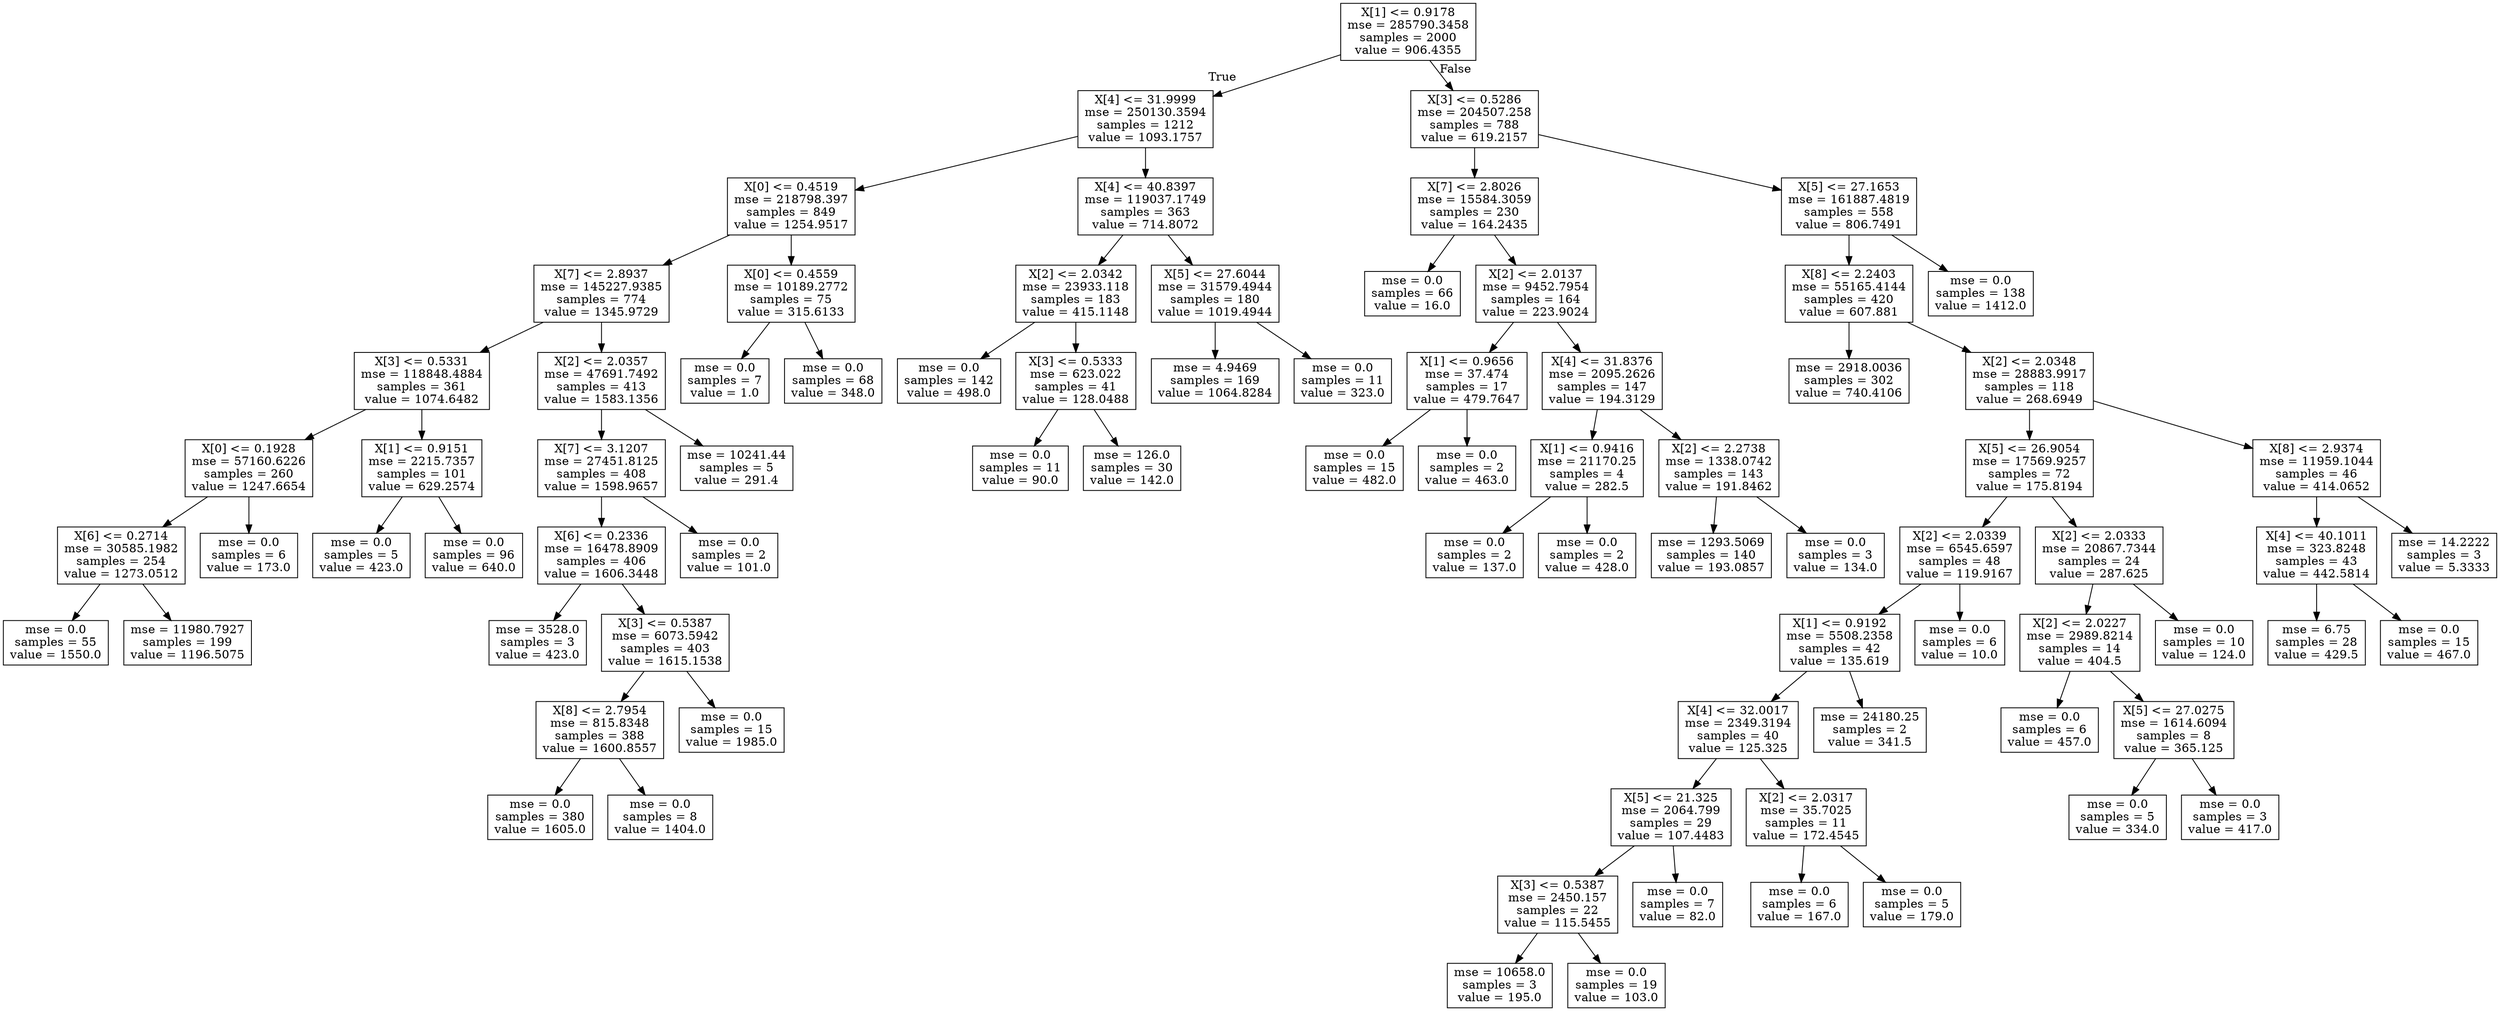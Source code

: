 digraph Tree {
node [shape=box] ;
0 [label="X[1] <= 0.9178\nmse = 285790.3458\nsamples = 2000\nvalue = 906.4355"] ;
1 [label="X[4] <= 31.9999\nmse = 250130.3594\nsamples = 1212\nvalue = 1093.1757"] ;
0 -> 1 [labeldistance=2.5, labelangle=45, headlabel="True"] ;
2 [label="X[0] <= 0.4519\nmse = 218798.397\nsamples = 849\nvalue = 1254.9517"] ;
1 -> 2 ;
3 [label="X[7] <= 2.8937\nmse = 145227.9385\nsamples = 774\nvalue = 1345.9729"] ;
2 -> 3 ;
4 [label="X[3] <= 0.5331\nmse = 118848.4884\nsamples = 361\nvalue = 1074.6482"] ;
3 -> 4 ;
5 [label="X[0] <= 0.1928\nmse = 57160.6226\nsamples = 260\nvalue = 1247.6654"] ;
4 -> 5 ;
6 [label="X[6] <= 0.2714\nmse = 30585.1982\nsamples = 254\nvalue = 1273.0512"] ;
5 -> 6 ;
7 [label="mse = 0.0\nsamples = 55\nvalue = 1550.0"] ;
6 -> 7 ;
8 [label="mse = 11980.7927\nsamples = 199\nvalue = 1196.5075"] ;
6 -> 8 ;
9 [label="mse = 0.0\nsamples = 6\nvalue = 173.0"] ;
5 -> 9 ;
10 [label="X[1] <= 0.9151\nmse = 2215.7357\nsamples = 101\nvalue = 629.2574"] ;
4 -> 10 ;
11 [label="mse = 0.0\nsamples = 5\nvalue = 423.0"] ;
10 -> 11 ;
12 [label="mse = 0.0\nsamples = 96\nvalue = 640.0"] ;
10 -> 12 ;
13 [label="X[2] <= 2.0357\nmse = 47691.7492\nsamples = 413\nvalue = 1583.1356"] ;
3 -> 13 ;
14 [label="X[7] <= 3.1207\nmse = 27451.8125\nsamples = 408\nvalue = 1598.9657"] ;
13 -> 14 ;
15 [label="X[6] <= 0.2336\nmse = 16478.8909\nsamples = 406\nvalue = 1606.3448"] ;
14 -> 15 ;
16 [label="mse = 3528.0\nsamples = 3\nvalue = 423.0"] ;
15 -> 16 ;
17 [label="X[3] <= 0.5387\nmse = 6073.5942\nsamples = 403\nvalue = 1615.1538"] ;
15 -> 17 ;
18 [label="X[8] <= 2.7954\nmse = 815.8348\nsamples = 388\nvalue = 1600.8557"] ;
17 -> 18 ;
19 [label="mse = 0.0\nsamples = 380\nvalue = 1605.0"] ;
18 -> 19 ;
20 [label="mse = 0.0\nsamples = 8\nvalue = 1404.0"] ;
18 -> 20 ;
21 [label="mse = 0.0\nsamples = 15\nvalue = 1985.0"] ;
17 -> 21 ;
22 [label="mse = 0.0\nsamples = 2\nvalue = 101.0"] ;
14 -> 22 ;
23 [label="mse = 10241.44\nsamples = 5\nvalue = 291.4"] ;
13 -> 23 ;
24 [label="X[0] <= 0.4559\nmse = 10189.2772\nsamples = 75\nvalue = 315.6133"] ;
2 -> 24 ;
25 [label="mse = 0.0\nsamples = 7\nvalue = 1.0"] ;
24 -> 25 ;
26 [label="mse = 0.0\nsamples = 68\nvalue = 348.0"] ;
24 -> 26 ;
27 [label="X[4] <= 40.8397\nmse = 119037.1749\nsamples = 363\nvalue = 714.8072"] ;
1 -> 27 ;
28 [label="X[2] <= 2.0342\nmse = 23933.118\nsamples = 183\nvalue = 415.1148"] ;
27 -> 28 ;
29 [label="mse = 0.0\nsamples = 142\nvalue = 498.0"] ;
28 -> 29 ;
30 [label="X[3] <= 0.5333\nmse = 623.022\nsamples = 41\nvalue = 128.0488"] ;
28 -> 30 ;
31 [label="mse = 0.0\nsamples = 11\nvalue = 90.0"] ;
30 -> 31 ;
32 [label="mse = 126.0\nsamples = 30\nvalue = 142.0"] ;
30 -> 32 ;
33 [label="X[5] <= 27.6044\nmse = 31579.4944\nsamples = 180\nvalue = 1019.4944"] ;
27 -> 33 ;
34 [label="mse = 4.9469\nsamples = 169\nvalue = 1064.8284"] ;
33 -> 34 ;
35 [label="mse = 0.0\nsamples = 11\nvalue = 323.0"] ;
33 -> 35 ;
36 [label="X[3] <= 0.5286\nmse = 204507.258\nsamples = 788\nvalue = 619.2157"] ;
0 -> 36 [labeldistance=2.5, labelangle=-45, headlabel="False"] ;
37 [label="X[7] <= 2.8026\nmse = 15584.3059\nsamples = 230\nvalue = 164.2435"] ;
36 -> 37 ;
38 [label="mse = 0.0\nsamples = 66\nvalue = 16.0"] ;
37 -> 38 ;
39 [label="X[2] <= 2.0137\nmse = 9452.7954\nsamples = 164\nvalue = 223.9024"] ;
37 -> 39 ;
40 [label="X[1] <= 0.9656\nmse = 37.474\nsamples = 17\nvalue = 479.7647"] ;
39 -> 40 ;
41 [label="mse = 0.0\nsamples = 15\nvalue = 482.0"] ;
40 -> 41 ;
42 [label="mse = 0.0\nsamples = 2\nvalue = 463.0"] ;
40 -> 42 ;
43 [label="X[4] <= 31.8376\nmse = 2095.2626\nsamples = 147\nvalue = 194.3129"] ;
39 -> 43 ;
44 [label="X[1] <= 0.9416\nmse = 21170.25\nsamples = 4\nvalue = 282.5"] ;
43 -> 44 ;
45 [label="mse = 0.0\nsamples = 2\nvalue = 137.0"] ;
44 -> 45 ;
46 [label="mse = 0.0\nsamples = 2\nvalue = 428.0"] ;
44 -> 46 ;
47 [label="X[2] <= 2.2738\nmse = 1338.0742\nsamples = 143\nvalue = 191.8462"] ;
43 -> 47 ;
48 [label="mse = 1293.5069\nsamples = 140\nvalue = 193.0857"] ;
47 -> 48 ;
49 [label="mse = 0.0\nsamples = 3\nvalue = 134.0"] ;
47 -> 49 ;
50 [label="X[5] <= 27.1653\nmse = 161887.4819\nsamples = 558\nvalue = 806.7491"] ;
36 -> 50 ;
51 [label="X[8] <= 2.2403\nmse = 55165.4144\nsamples = 420\nvalue = 607.881"] ;
50 -> 51 ;
52 [label="mse = 2918.0036\nsamples = 302\nvalue = 740.4106"] ;
51 -> 52 ;
53 [label="X[2] <= 2.0348\nmse = 28883.9917\nsamples = 118\nvalue = 268.6949"] ;
51 -> 53 ;
54 [label="X[5] <= 26.9054\nmse = 17569.9257\nsamples = 72\nvalue = 175.8194"] ;
53 -> 54 ;
55 [label="X[2] <= 2.0339\nmse = 6545.6597\nsamples = 48\nvalue = 119.9167"] ;
54 -> 55 ;
56 [label="X[1] <= 0.9192\nmse = 5508.2358\nsamples = 42\nvalue = 135.619"] ;
55 -> 56 ;
57 [label="X[4] <= 32.0017\nmse = 2349.3194\nsamples = 40\nvalue = 125.325"] ;
56 -> 57 ;
58 [label="X[5] <= 21.325\nmse = 2064.799\nsamples = 29\nvalue = 107.4483"] ;
57 -> 58 ;
59 [label="X[3] <= 0.5387\nmse = 2450.157\nsamples = 22\nvalue = 115.5455"] ;
58 -> 59 ;
60 [label="mse = 10658.0\nsamples = 3\nvalue = 195.0"] ;
59 -> 60 ;
61 [label="mse = 0.0\nsamples = 19\nvalue = 103.0"] ;
59 -> 61 ;
62 [label="mse = 0.0\nsamples = 7\nvalue = 82.0"] ;
58 -> 62 ;
63 [label="X[2] <= 2.0317\nmse = 35.7025\nsamples = 11\nvalue = 172.4545"] ;
57 -> 63 ;
64 [label="mse = 0.0\nsamples = 6\nvalue = 167.0"] ;
63 -> 64 ;
65 [label="mse = 0.0\nsamples = 5\nvalue = 179.0"] ;
63 -> 65 ;
66 [label="mse = 24180.25\nsamples = 2\nvalue = 341.5"] ;
56 -> 66 ;
67 [label="mse = 0.0\nsamples = 6\nvalue = 10.0"] ;
55 -> 67 ;
68 [label="X[2] <= 2.0333\nmse = 20867.7344\nsamples = 24\nvalue = 287.625"] ;
54 -> 68 ;
69 [label="X[2] <= 2.0227\nmse = 2989.8214\nsamples = 14\nvalue = 404.5"] ;
68 -> 69 ;
70 [label="mse = 0.0\nsamples = 6\nvalue = 457.0"] ;
69 -> 70 ;
71 [label="X[5] <= 27.0275\nmse = 1614.6094\nsamples = 8\nvalue = 365.125"] ;
69 -> 71 ;
72 [label="mse = 0.0\nsamples = 5\nvalue = 334.0"] ;
71 -> 72 ;
73 [label="mse = 0.0\nsamples = 3\nvalue = 417.0"] ;
71 -> 73 ;
74 [label="mse = 0.0\nsamples = 10\nvalue = 124.0"] ;
68 -> 74 ;
75 [label="X[8] <= 2.9374\nmse = 11959.1044\nsamples = 46\nvalue = 414.0652"] ;
53 -> 75 ;
76 [label="X[4] <= 40.1011\nmse = 323.8248\nsamples = 43\nvalue = 442.5814"] ;
75 -> 76 ;
77 [label="mse = 6.75\nsamples = 28\nvalue = 429.5"] ;
76 -> 77 ;
78 [label="mse = 0.0\nsamples = 15\nvalue = 467.0"] ;
76 -> 78 ;
79 [label="mse = 14.2222\nsamples = 3\nvalue = 5.3333"] ;
75 -> 79 ;
80 [label="mse = 0.0\nsamples = 138\nvalue = 1412.0"] ;
50 -> 80 ;
}